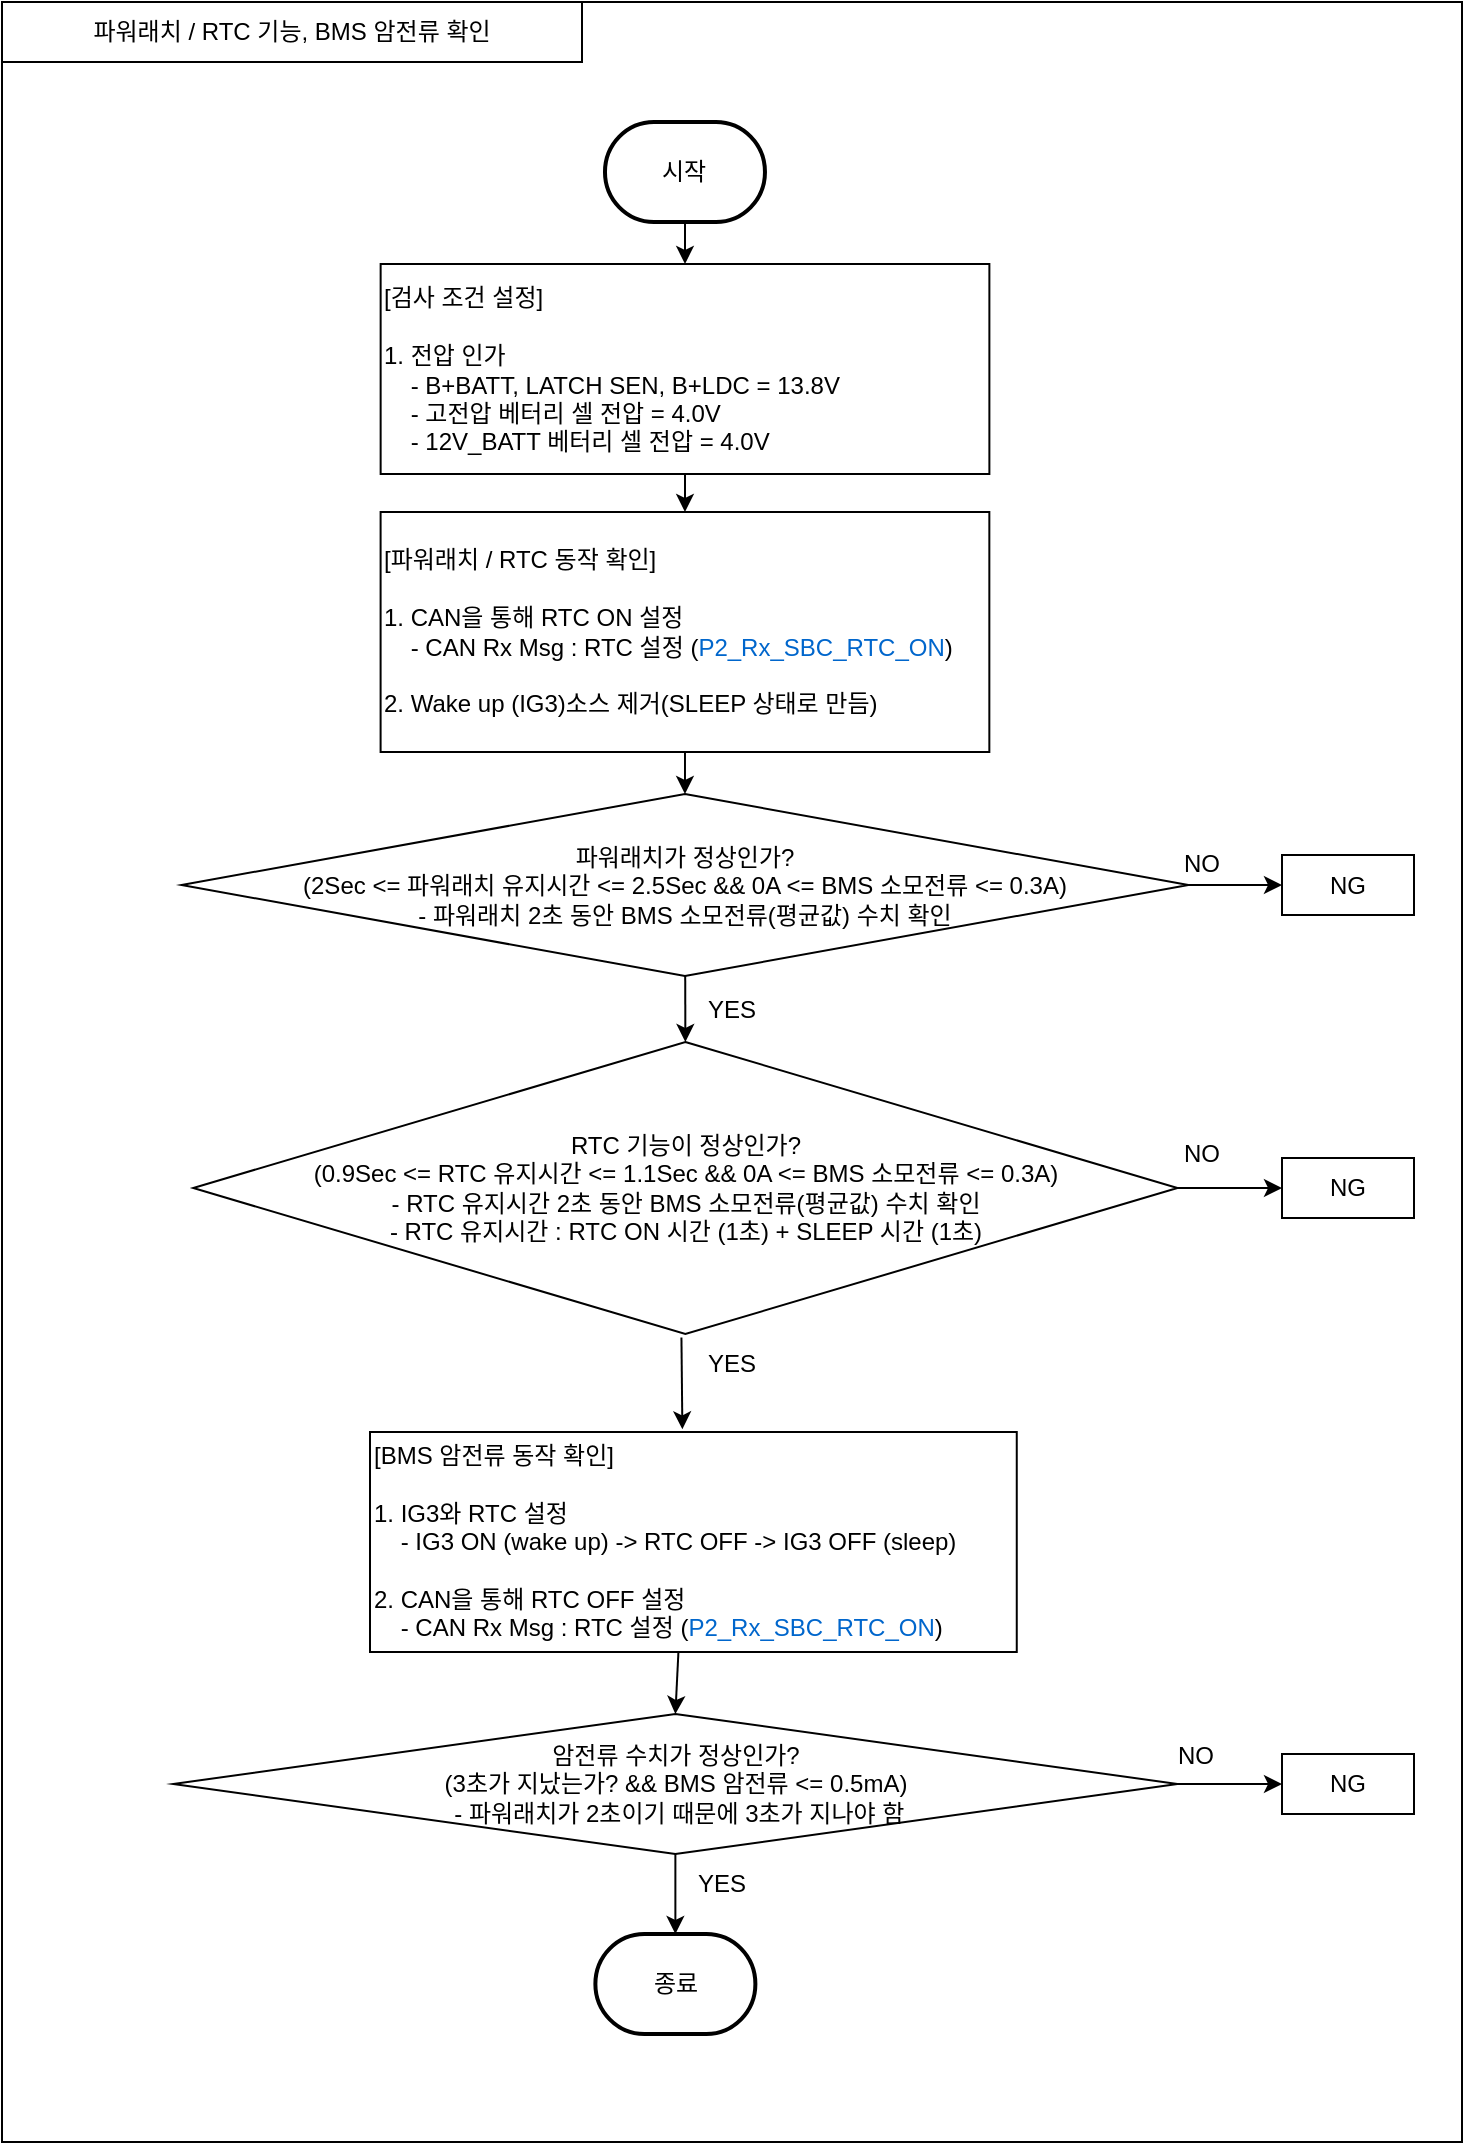 <mxfile version="22.1.21" type="github">
  <diagram name="페이지-1" id="EbH8Y-EYe8wvB5tE8kf4">
    <mxGraphModel dx="1373" dy="-320" grid="1" gridSize="10" guides="1" tooltips="1" connect="1" arrows="1" fold="1" page="1" pageScale="1" pageWidth="827" pageHeight="1169" math="0" shadow="0">
      <root>
        <mxCell id="0" />
        <mxCell id="1" parent="0" />
        <mxCell id="4qK7n27PlKcG9oN8jX_3-64" value="" style="rounded=0;whiteSpace=wrap;html=1;" parent="1" vertex="1">
          <mxGeometry x="100.88" y="1346" width="608.25" height="600" as="geometry" />
        </mxCell>
        <mxCell id="4qK7n27PlKcG9oN8jX_3-1" value="" style="rounded=0;whiteSpace=wrap;html=1;" parent="1" vertex="1">
          <mxGeometry x="40" y="1180" width="730" height="1070" as="geometry" />
        </mxCell>
        <mxCell id="4qK7n27PlKcG9oN8jX_3-11" value="파워래치 / RTC 기능, BMS 암전류 확인" style="rounded=0;whiteSpace=wrap;html=1;" parent="1" vertex="1">
          <mxGeometry x="40" y="1180" width="290" height="30" as="geometry" />
        </mxCell>
        <mxCell id="4qK7n27PlKcG9oN8jX_3-2" value="시작" style="strokeWidth=2;html=1;shape=mxgraph.flowchart.terminator;whiteSpace=wrap;" parent="1" vertex="1">
          <mxGeometry x="341.49" y="1240" width="80" height="50" as="geometry" />
        </mxCell>
        <mxCell id="4qK7n27PlKcG9oN8jX_3-4" value="[검사 조건 설정]&lt;br&gt;&lt;br&gt;1. 전압 인가&lt;br&gt;&amp;nbsp; &amp;nbsp; - B+BATT, LATCH SEN, B+LDC = 13.8V&lt;br&gt;&amp;nbsp; &amp;nbsp; - 고전압 베터리 셀 전압 = 4.0V&lt;br&gt;&amp;nbsp; &amp;nbsp; - 12V_BATT 베터리 셀 전압&amp;nbsp;= 4.0V" style="rounded=0;whiteSpace=wrap;html=1;align=left;" parent="1" vertex="1">
          <mxGeometry x="229.32" y="1311" width="304.37" height="105" as="geometry" />
        </mxCell>
        <mxCell id="4qK7n27PlKcG9oN8jX_3-7" value="" style="endArrow=classic;html=1;rounded=0;exitX=0.5;exitY=1;exitDx=0;exitDy=0;exitPerimeter=0;entryX=0.5;entryY=0;entryDx=0;entryDy=0;" parent="1" source="4qK7n27PlKcG9oN8jX_3-2" target="4qK7n27PlKcG9oN8jX_3-4" edge="1">
          <mxGeometry width="50" height="50" relative="1" as="geometry">
            <mxPoint x="107.5" y="1384" as="sourcePoint" />
            <mxPoint x="157.5" y="1334" as="targetPoint" />
          </mxGeometry>
        </mxCell>
        <mxCell id="4qK7n27PlKcG9oN8jX_3-24" value="RTC 기능이 정상인가?&lt;br&gt;(0.9Sec &amp;lt;= RTC 유지시간 &amp;lt;= 1.1Sec &amp;amp;&amp;amp; 0A &amp;lt;= BMS 소모전류 &amp;lt;= 0.3A)&lt;br&gt;- RTC 유지시간 2초 동안 BMS 소모전류(평균값) 수치 확인&lt;br&gt;- RTC 유지시간 : RTC ON 시간 (1초) + SLEEP 시간 (1초)" style="rhombus;whiteSpace=wrap;html=1;" parent="1" vertex="1">
          <mxGeometry x="135.63" y="1700" width="492.12" height="146" as="geometry" />
        </mxCell>
        <mxCell id="4qK7n27PlKcG9oN8jX_3-31" value="NG" style="rounded=0;whiteSpace=wrap;html=1;align=center;" parent="1" vertex="1">
          <mxGeometry x="680" y="1758" width="66" height="30" as="geometry" />
        </mxCell>
        <mxCell id="4qK7n27PlKcG9oN8jX_3-32" value="" style="endArrow=classic;html=1;rounded=0;exitX=1;exitY=0.5;exitDx=0;exitDy=0;entryX=0;entryY=0.5;entryDx=0;entryDy=0;" parent="1" target="4qK7n27PlKcG9oN8jX_3-31" edge="1" source="4qK7n27PlKcG9oN8jX_3-24">
          <mxGeometry width="50" height="50" relative="1" as="geometry">
            <mxPoint x="511.89" y="1856.5" as="sourcePoint" />
            <mxPoint x="633.89" y="1801.5" as="targetPoint" />
          </mxGeometry>
        </mxCell>
        <mxCell id="4qK7n27PlKcG9oN8jX_3-33" value="NO" style="text;html=1;strokeColor=none;fillColor=none;align=center;verticalAlign=middle;whiteSpace=wrap;rounded=0;" parent="1" vertex="1">
          <mxGeometry x="610" y="1741" width="60" height="30" as="geometry" />
        </mxCell>
        <mxCell id="4qK7n27PlKcG9oN8jX_3-20" value="파워래치가 정상인가?&lt;br&gt;(2Sec &amp;lt;= 파워래치 유지시간 &amp;lt;= 2.5Sec &amp;amp;&amp;amp; 0A &amp;lt;= BMS 소모전류 &amp;lt;= 0.3A)&lt;br&gt;-&amp;nbsp;파워래치 2초 동안 BMS 소모전류(평균값) 수치 확인" style="rhombus;whiteSpace=wrap;html=1;" parent="1" vertex="1">
          <mxGeometry x="129.77" y="1576" width="503.43" height="91" as="geometry" />
        </mxCell>
        <mxCell id="4qK7n27PlKcG9oN8jX_3-22" value="" style="endArrow=classic;html=1;rounded=0;entryX=0.5;entryY=0;entryDx=0;entryDy=0;" parent="1" source="4qK7n27PlKcG9oN8jX_3-20" target="4qK7n27PlKcG9oN8jX_3-24" edge="1">
          <mxGeometry width="50" height="50" relative="1" as="geometry">
            <mxPoint x="377.37" y="1725" as="sourcePoint" />
            <mxPoint x="376.41" y="1751.452" as="targetPoint" />
          </mxGeometry>
        </mxCell>
        <mxCell id="4qK7n27PlKcG9oN8jX_3-25" value="YES" style="text;html=1;strokeColor=none;fillColor=none;align=center;verticalAlign=middle;whiteSpace=wrap;rounded=0;" parent="1" vertex="1">
          <mxGeometry x="375.01" y="1669" width="60" height="30" as="geometry" />
        </mxCell>
        <mxCell id="4qK7n27PlKcG9oN8jX_3-26" value="NG" style="rounded=0;whiteSpace=wrap;html=1;align=center;" parent="1" vertex="1">
          <mxGeometry x="680" y="1606.5" width="66" height="30" as="geometry" />
        </mxCell>
        <mxCell id="4qK7n27PlKcG9oN8jX_3-27" value="" style="endArrow=classic;html=1;rounded=0;exitX=1;exitY=0.5;exitDx=0;exitDy=0;entryX=0;entryY=0.5;entryDx=0;entryDy=0;" parent="1" source="4qK7n27PlKcG9oN8jX_3-20" target="4qK7n27PlKcG9oN8jX_3-26" edge="1">
          <mxGeometry width="50" height="50" relative="1" as="geometry">
            <mxPoint x="584.37" y="1675" as="sourcePoint" />
            <mxPoint x="634.37" y="1625" as="targetPoint" />
          </mxGeometry>
        </mxCell>
        <mxCell id="4qK7n27PlKcG9oN8jX_3-28" value="NO" style="text;html=1;strokeColor=none;fillColor=none;align=center;verticalAlign=middle;whiteSpace=wrap;rounded=0;" parent="1" vertex="1">
          <mxGeometry x="610" y="1596" width="60" height="30" as="geometry" />
        </mxCell>
        <mxCell id="4qK7n27PlKcG9oN8jX_3-8" value="" style="endArrow=classic;html=1;rounded=0;exitX=0.496;exitY=1.012;exitDx=0;exitDy=0;entryX=0.483;entryY=-0.012;entryDx=0;entryDy=0;entryPerimeter=0;exitPerimeter=0;" parent="1" source="4qK7n27PlKcG9oN8jX_3-24" target="4qK7n27PlKcG9oN8jX_3-73" edge="1">
          <mxGeometry width="50" height="50" relative="1" as="geometry">
            <mxPoint x="369.37" y="1957" as="sourcePoint" />
            <mxPoint x="377.37" y="1917" as="targetPoint" />
          </mxGeometry>
        </mxCell>
        <mxCell id="4qK7n27PlKcG9oN8jX_3-71" value="종료" style="strokeWidth=2;html=1;shape=mxgraph.flowchart.terminator;whiteSpace=wrap;" parent="1" vertex="1">
          <mxGeometry x="336.69" y="2146" width="80" height="50" as="geometry" />
        </mxCell>
        <mxCell id="4qK7n27PlKcG9oN8jX_3-72" value="" style="endArrow=classic;html=1;rounded=0;exitX=0.477;exitY=0.993;exitDx=0;exitDy=0;entryX=0.5;entryY=0;entryDx=0;entryDy=0;exitPerimeter=0;" parent="1" source="4qK7n27PlKcG9oN8jX_3-73" target="4qK7n27PlKcG9oN8jX_3-74" edge="1">
          <mxGeometry width="50" height="50" relative="1" as="geometry">
            <mxPoint x="367.37" y="2127" as="sourcePoint" />
            <mxPoint x="370.73" y="2095.988" as="targetPoint" />
          </mxGeometry>
        </mxCell>
        <mxCell id="4qK7n27PlKcG9oN8jX_3-73" value="[BMS 암전류 동작 확인]&lt;br&gt;&lt;br&gt;1. IG3와 RTC 설정&lt;br&gt;&amp;nbsp; &amp;nbsp; - IG3 ON (wake up) -&amp;gt; RTC OFF -&amp;gt;&amp;nbsp;IG3 OFF (sleep)&lt;br&gt;&lt;br&gt;2. CAN을 통해 RTC OFF 설정&lt;br&gt;&amp;nbsp; &amp;nbsp; - CAN Rx Msg : RTC 설정 (&lt;font style=&quot;border-color: var(--border-color);&quot; color=&quot;#0066cc&quot;&gt;P2_Rx_SBC_RTC_ON&lt;/font&gt;)" style="rounded=0;whiteSpace=wrap;html=1;align=left;" parent="1" vertex="1">
          <mxGeometry x="224" y="1895" width="323.38" height="110" as="geometry" />
        </mxCell>
        <mxCell id="4qK7n27PlKcG9oN8jX_3-74" value="암전류 수치가 정상인가?&lt;br&gt;(3초가 지났는가? &amp;amp;&amp;amp;&amp;nbsp;BMS 암전류 &amp;lt;= 0.5mA)&lt;br&gt;&amp;nbsp;- 파워래치가 2초이기 때문에 3초가 지나야 함" style="rhombus;whiteSpace=wrap;html=1;" parent="1" vertex="1">
          <mxGeometry x="125.63" y="2036" width="502.12" height="70" as="geometry" />
        </mxCell>
        <mxCell id="4qK7n27PlKcG9oN8jX_3-75" value="" style="endArrow=classic;html=1;rounded=0;entryX=0.5;entryY=0;entryDx=0;entryDy=0;entryPerimeter=0;" parent="1" source="4qK7n27PlKcG9oN8jX_3-74" target="4qK7n27PlKcG9oN8jX_3-71" edge="1">
          <mxGeometry width="50" height="50" relative="1" as="geometry">
            <mxPoint x="367.37" y="2247" as="sourcePoint" />
            <mxPoint x="366.68" y="2263.95" as="targetPoint" />
          </mxGeometry>
        </mxCell>
        <mxCell id="4qK7n27PlKcG9oN8jX_3-76" value="YES" style="text;html=1;strokeColor=none;fillColor=none;align=center;verticalAlign=middle;whiteSpace=wrap;rounded=0;" parent="1" vertex="1">
          <mxGeometry x="370" y="2106" width="60" height="30" as="geometry" />
        </mxCell>
        <mxCell id="4qK7n27PlKcG9oN8jX_3-77" value="NG" style="rounded=0;whiteSpace=wrap;html=1;align=center;" parent="1" vertex="1">
          <mxGeometry x="680" y="2056" width="66" height="30" as="geometry" />
        </mxCell>
        <mxCell id="4qK7n27PlKcG9oN8jX_3-78" value="" style="endArrow=classic;html=1;rounded=0;exitX=1;exitY=0.5;exitDx=0;exitDy=0;entryX=0;entryY=0.5;entryDx=0;entryDy=0;" parent="1" source="4qK7n27PlKcG9oN8jX_3-74" target="4qK7n27PlKcG9oN8jX_3-77" edge="1">
          <mxGeometry width="50" height="50" relative="1" as="geometry">
            <mxPoint x="574.37" y="2197" as="sourcePoint" />
            <mxPoint x="624.37" y="2147" as="targetPoint" />
          </mxGeometry>
        </mxCell>
        <mxCell id="4qK7n27PlKcG9oN8jX_3-79" value="NO" style="text;html=1;strokeColor=none;fillColor=none;align=center;verticalAlign=middle;whiteSpace=wrap;rounded=0;" parent="1" vertex="1">
          <mxGeometry x="607" y="2042" width="60" height="30" as="geometry" />
        </mxCell>
        <mxCell id="nG8zP7i3AkxrRzPS7hzK-1" value="YES" style="text;html=1;strokeColor=none;fillColor=none;align=center;verticalAlign=middle;whiteSpace=wrap;rounded=0;" parent="1" vertex="1">
          <mxGeometry x="375" y="1846" width="60" height="30" as="geometry" />
        </mxCell>
        <mxCell id="BYYFadhGcqvwVZ3HllnQ-3" value="" style="endArrow=classic;html=1;rounded=0;exitX=0.5;exitY=1;exitDx=0;exitDy=0;entryX=0.5;entryY=0;entryDx=0;entryDy=0;" edge="1" parent="1" source="BYYFadhGcqvwVZ3HllnQ-5" target="4qK7n27PlKcG9oN8jX_3-20">
          <mxGeometry width="50" height="50" relative="1" as="geometry">
            <mxPoint x="382.57" y="1552.68" as="sourcePoint" />
            <mxPoint x="382.014" y="1501.18" as="targetPoint" />
          </mxGeometry>
        </mxCell>
        <mxCell id="BYYFadhGcqvwVZ3HllnQ-7" value="" style="endArrow=classic;html=1;rounded=0;exitX=0.5;exitY=1;exitDx=0;exitDy=0;entryX=0.5;entryY=0;entryDx=0;entryDy=0;" edge="1" parent="1" source="4qK7n27PlKcG9oN8jX_3-4" target="BYYFadhGcqvwVZ3HllnQ-5">
          <mxGeometry width="50" height="50" relative="1" as="geometry">
            <mxPoint x="382" y="1416" as="sourcePoint" />
            <mxPoint x="381" y="1576" as="targetPoint" />
          </mxGeometry>
        </mxCell>
        <mxCell id="BYYFadhGcqvwVZ3HllnQ-5" value="[파워래치 / RTC 동작 확인]&lt;br&gt;&lt;br&gt;1. CAN을 통해 RTC ON 설정&lt;br&gt;&amp;nbsp; &amp;nbsp; - CAN Rx Msg : RTC 설정 (&lt;font style=&quot;border-color: var(--border-color);&quot; color=&quot;#0066cc&quot;&gt;P2_Rx_SBC_RTC_ON&lt;/font&gt;)&lt;br&gt;&lt;br&gt;2. Wake up (IG3)소스 제거(SLEEP 상태로 만듬)" style="rounded=0;whiteSpace=wrap;html=1;align=left;" vertex="1" parent="1">
          <mxGeometry x="229.3" y="1435" width="304.37" height="120" as="geometry" />
        </mxCell>
      </root>
    </mxGraphModel>
  </diagram>
</mxfile>
